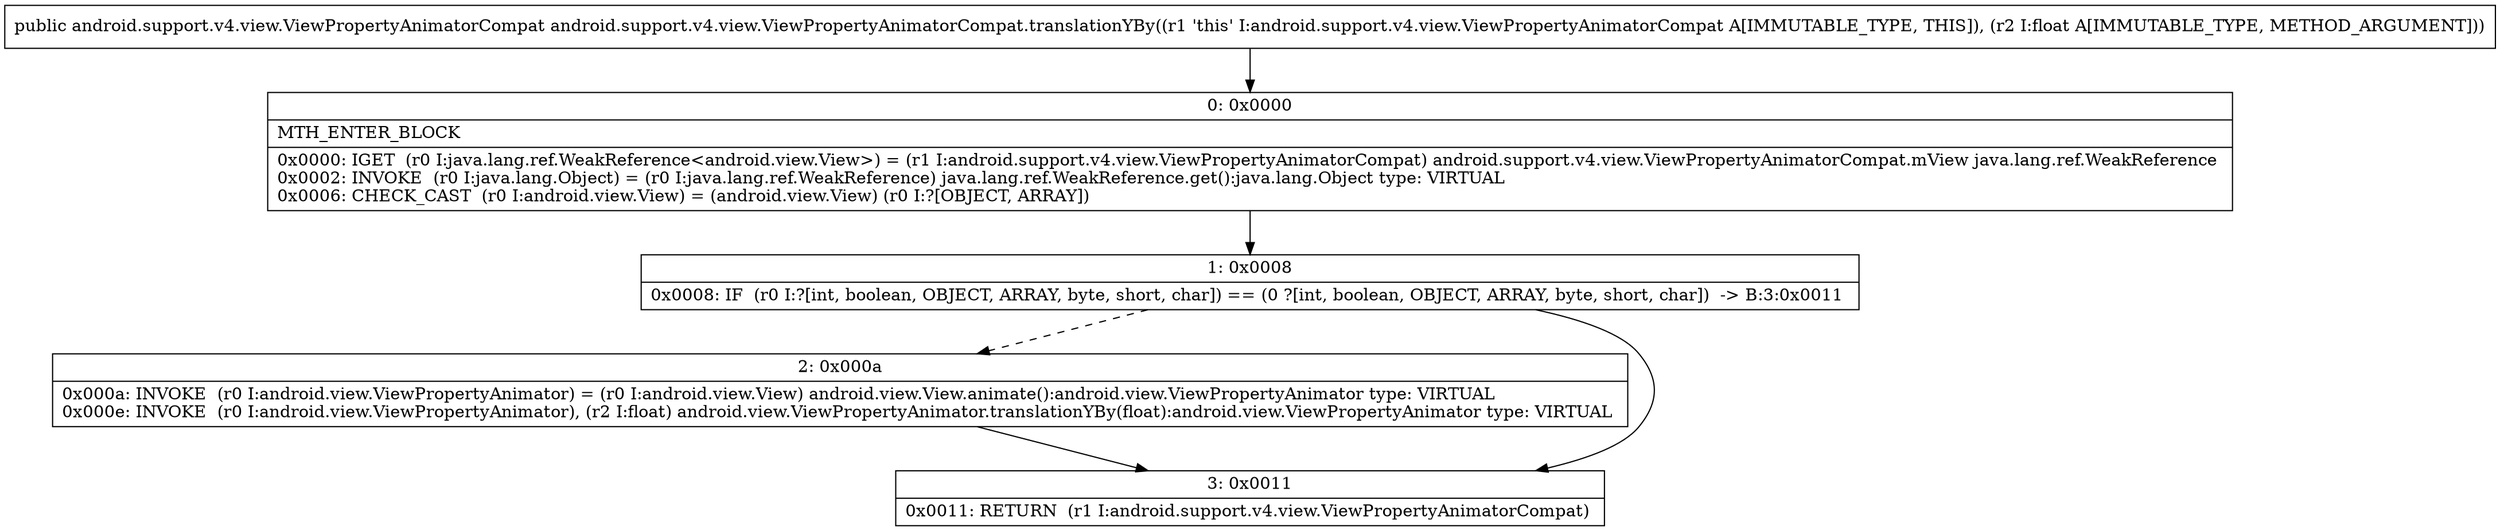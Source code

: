 digraph "CFG forandroid.support.v4.view.ViewPropertyAnimatorCompat.translationYBy(F)Landroid\/support\/v4\/view\/ViewPropertyAnimatorCompat;" {
Node_0 [shape=record,label="{0\:\ 0x0000|MTH_ENTER_BLOCK\l|0x0000: IGET  (r0 I:java.lang.ref.WeakReference\<android.view.View\>) = (r1 I:android.support.v4.view.ViewPropertyAnimatorCompat) android.support.v4.view.ViewPropertyAnimatorCompat.mView java.lang.ref.WeakReference \l0x0002: INVOKE  (r0 I:java.lang.Object) = (r0 I:java.lang.ref.WeakReference) java.lang.ref.WeakReference.get():java.lang.Object type: VIRTUAL \l0x0006: CHECK_CAST  (r0 I:android.view.View) = (android.view.View) (r0 I:?[OBJECT, ARRAY]) \l}"];
Node_1 [shape=record,label="{1\:\ 0x0008|0x0008: IF  (r0 I:?[int, boolean, OBJECT, ARRAY, byte, short, char]) == (0 ?[int, boolean, OBJECT, ARRAY, byte, short, char])  \-\> B:3:0x0011 \l}"];
Node_2 [shape=record,label="{2\:\ 0x000a|0x000a: INVOKE  (r0 I:android.view.ViewPropertyAnimator) = (r0 I:android.view.View) android.view.View.animate():android.view.ViewPropertyAnimator type: VIRTUAL \l0x000e: INVOKE  (r0 I:android.view.ViewPropertyAnimator), (r2 I:float) android.view.ViewPropertyAnimator.translationYBy(float):android.view.ViewPropertyAnimator type: VIRTUAL \l}"];
Node_3 [shape=record,label="{3\:\ 0x0011|0x0011: RETURN  (r1 I:android.support.v4.view.ViewPropertyAnimatorCompat) \l}"];
MethodNode[shape=record,label="{public android.support.v4.view.ViewPropertyAnimatorCompat android.support.v4.view.ViewPropertyAnimatorCompat.translationYBy((r1 'this' I:android.support.v4.view.ViewPropertyAnimatorCompat A[IMMUTABLE_TYPE, THIS]), (r2 I:float A[IMMUTABLE_TYPE, METHOD_ARGUMENT])) }"];
MethodNode -> Node_0;
Node_0 -> Node_1;
Node_1 -> Node_2[style=dashed];
Node_1 -> Node_3;
Node_2 -> Node_3;
}

